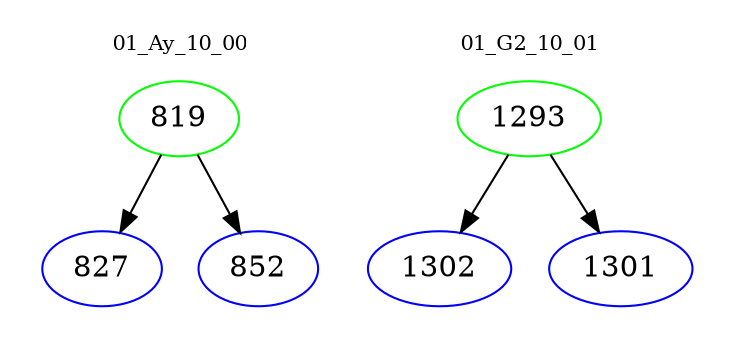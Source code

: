 digraph{
subgraph cluster_0 {
color = white
label = "01_Ay_10_00";
fontsize=10;
T0_819 [label="819", color="green"]
T0_819 -> T0_827 [color="black"]
T0_827 [label="827", color="blue"]
T0_819 -> T0_852 [color="black"]
T0_852 [label="852", color="blue"]
}
subgraph cluster_1 {
color = white
label = "01_G2_10_01";
fontsize=10;
T1_1293 [label="1293", color="green"]
T1_1293 -> T1_1302 [color="black"]
T1_1302 [label="1302", color="blue"]
T1_1293 -> T1_1301 [color="black"]
T1_1301 [label="1301", color="blue"]
}
}
